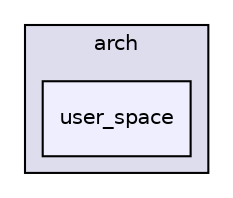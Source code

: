 digraph "D:/Pool/eclipse-workspace_aarch64/newspace/raspiOS/include/arch/user_space" {
  compound=true
  node [ fontsize="10", fontname="Helvetica"];
  edge [ labelfontsize="10", labelfontname="Helvetica"];
  subgraph clusterdir_7c40e03ac1dfef8b430578d46da2b8fd {
    graph [ bgcolor="#ddddee", pencolor="black", label="arch" fontname="Helvetica", fontsize="10", URL="dir_7c40e03ac1dfef8b430578d46da2b8fd.html"]
  dir_c0470bfdb387a0aa05d5a62699ec3785 [shape=box, label="user_space", style="filled", fillcolor="#eeeeff", pencolor="black", URL="dir_c0470bfdb387a0aa05d5a62699ec3785.html"];
  }
}
